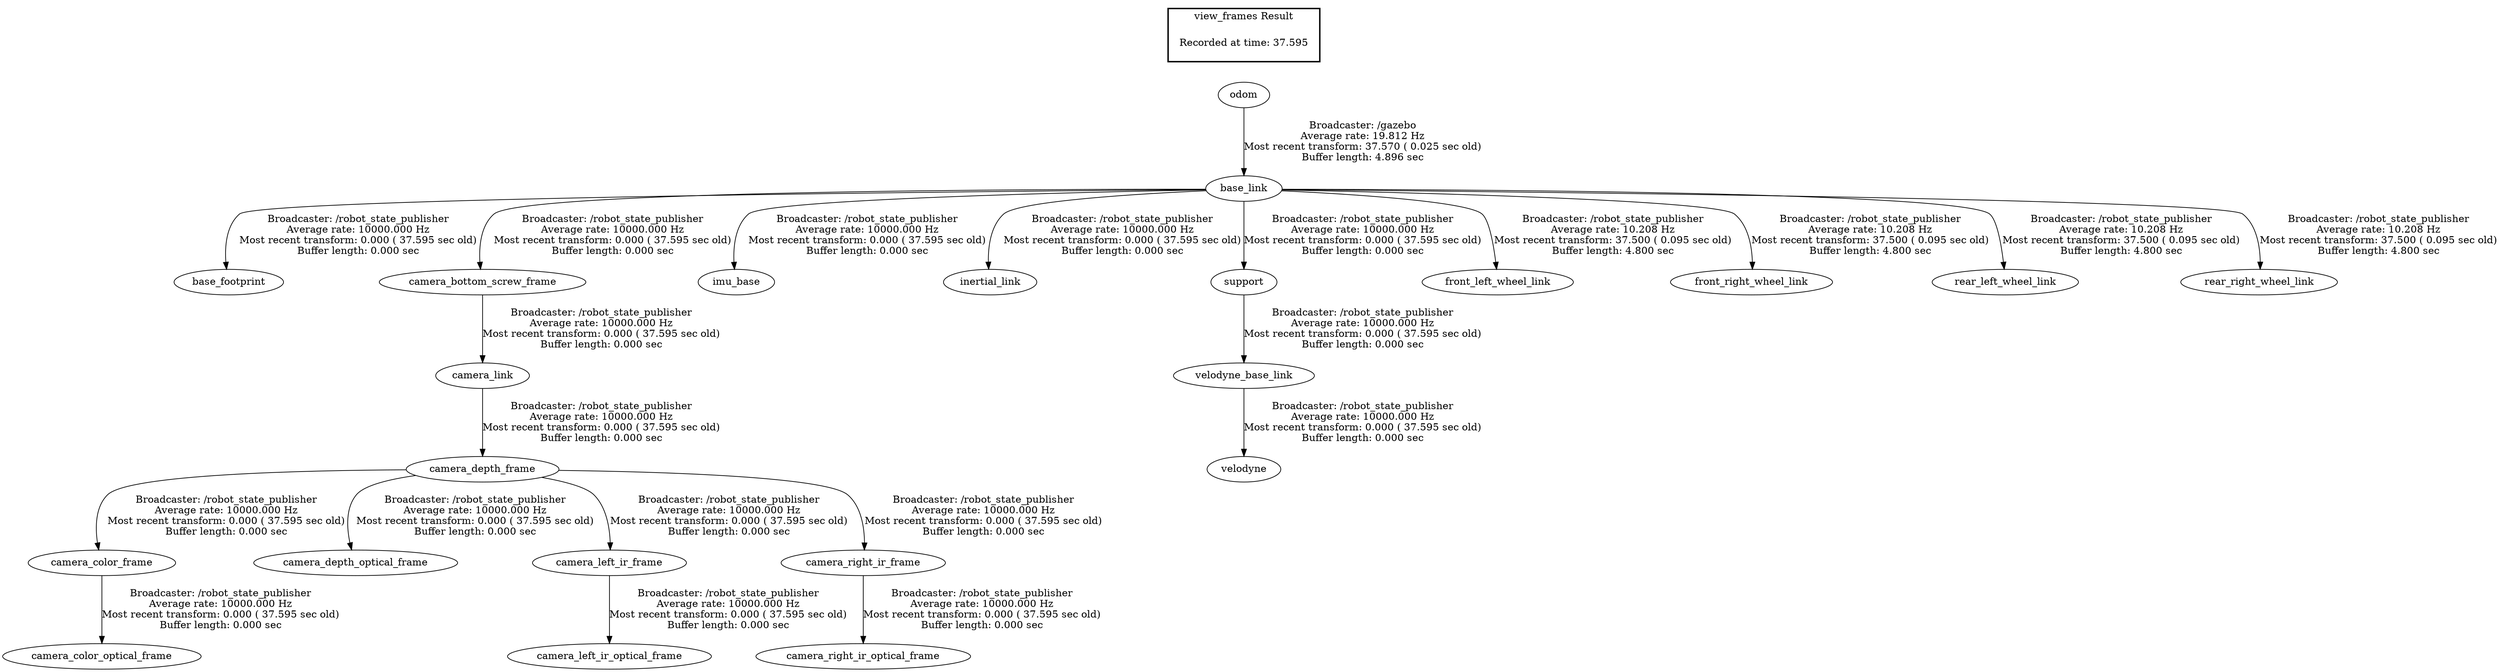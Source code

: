 digraph G {
"base_link" -> "base_footprint"[label="Broadcaster: /robot_state_publisher\nAverage rate: 10000.000 Hz\nMost recent transform: 0.000 ( 37.595 sec old)\nBuffer length: 0.000 sec\n"];
"odom" -> "base_link"[label="Broadcaster: /gazebo\nAverage rate: 19.812 Hz\nMost recent transform: 37.570 ( 0.025 sec old)\nBuffer length: 4.896 sec\n"];
"camera_depth_frame" -> "camera_color_frame"[label="Broadcaster: /robot_state_publisher\nAverage rate: 10000.000 Hz\nMost recent transform: 0.000 ( 37.595 sec old)\nBuffer length: 0.000 sec\n"];
"camera_link" -> "camera_depth_frame"[label="Broadcaster: /robot_state_publisher\nAverage rate: 10000.000 Hz\nMost recent transform: 0.000 ( 37.595 sec old)\nBuffer length: 0.000 sec\n"];
"camera_color_frame" -> "camera_color_optical_frame"[label="Broadcaster: /robot_state_publisher\nAverage rate: 10000.000 Hz\nMost recent transform: 0.000 ( 37.595 sec old)\nBuffer length: 0.000 sec\n"];
"camera_bottom_screw_frame" -> "camera_link"[label="Broadcaster: /robot_state_publisher\nAverage rate: 10000.000 Hz\nMost recent transform: 0.000 ( 37.595 sec old)\nBuffer length: 0.000 sec\n"];
"camera_depth_frame" -> "camera_depth_optical_frame"[label="Broadcaster: /robot_state_publisher\nAverage rate: 10000.000 Hz\nMost recent transform: 0.000 ( 37.595 sec old)\nBuffer length: 0.000 sec\n"];
"base_link" -> "camera_bottom_screw_frame"[label="Broadcaster: /robot_state_publisher\nAverage rate: 10000.000 Hz\nMost recent transform: 0.000 ( 37.595 sec old)\nBuffer length: 0.000 sec\n"];
"camera_depth_frame" -> "camera_left_ir_frame"[label="Broadcaster: /robot_state_publisher\nAverage rate: 10000.000 Hz\nMost recent transform: 0.000 ( 37.595 sec old)\nBuffer length: 0.000 sec\n"];
"camera_left_ir_frame" -> "camera_left_ir_optical_frame"[label="Broadcaster: /robot_state_publisher\nAverage rate: 10000.000 Hz\nMost recent transform: 0.000 ( 37.595 sec old)\nBuffer length: 0.000 sec\n"];
"camera_depth_frame" -> "camera_right_ir_frame"[label="Broadcaster: /robot_state_publisher\nAverage rate: 10000.000 Hz\nMost recent transform: 0.000 ( 37.595 sec old)\nBuffer length: 0.000 sec\n"];
"camera_right_ir_frame" -> "camera_right_ir_optical_frame"[label="Broadcaster: /robot_state_publisher\nAverage rate: 10000.000 Hz\nMost recent transform: 0.000 ( 37.595 sec old)\nBuffer length: 0.000 sec\n"];
"base_link" -> "imu_base"[label="Broadcaster: /robot_state_publisher\nAverage rate: 10000.000 Hz\nMost recent transform: 0.000 ( 37.595 sec old)\nBuffer length: 0.000 sec\n"];
"base_link" -> "inertial_link"[label="Broadcaster: /robot_state_publisher\nAverage rate: 10000.000 Hz\nMost recent transform: 0.000 ( 37.595 sec old)\nBuffer length: 0.000 sec\n"];
"base_link" -> "support"[label="Broadcaster: /robot_state_publisher\nAverage rate: 10000.000 Hz\nMost recent transform: 0.000 ( 37.595 sec old)\nBuffer length: 0.000 sec\n"];
"support" -> "velodyne_base_link"[label="Broadcaster: /robot_state_publisher\nAverage rate: 10000.000 Hz\nMost recent transform: 0.000 ( 37.595 sec old)\nBuffer length: 0.000 sec\n"];
"velodyne_base_link" -> "velodyne"[label="Broadcaster: /robot_state_publisher\nAverage rate: 10000.000 Hz\nMost recent transform: 0.000 ( 37.595 sec old)\nBuffer length: 0.000 sec\n"];
"base_link" -> "front_left_wheel_link"[label="Broadcaster: /robot_state_publisher\nAverage rate: 10.208 Hz\nMost recent transform: 37.500 ( 0.095 sec old)\nBuffer length: 4.800 sec\n"];
"base_link" -> "front_right_wheel_link"[label="Broadcaster: /robot_state_publisher\nAverage rate: 10.208 Hz\nMost recent transform: 37.500 ( 0.095 sec old)\nBuffer length: 4.800 sec\n"];
"base_link" -> "rear_left_wheel_link"[label="Broadcaster: /robot_state_publisher\nAverage rate: 10.208 Hz\nMost recent transform: 37.500 ( 0.095 sec old)\nBuffer length: 4.800 sec\n"];
"base_link" -> "rear_right_wheel_link"[label="Broadcaster: /robot_state_publisher\nAverage rate: 10.208 Hz\nMost recent transform: 37.500 ( 0.095 sec old)\nBuffer length: 4.800 sec\n"];
edge [style=invis];
 subgraph cluster_legend { style=bold; color=black; label ="view_frames Result";
"Recorded at time: 37.595"[ shape=plaintext ] ;
 }->"odom";
}